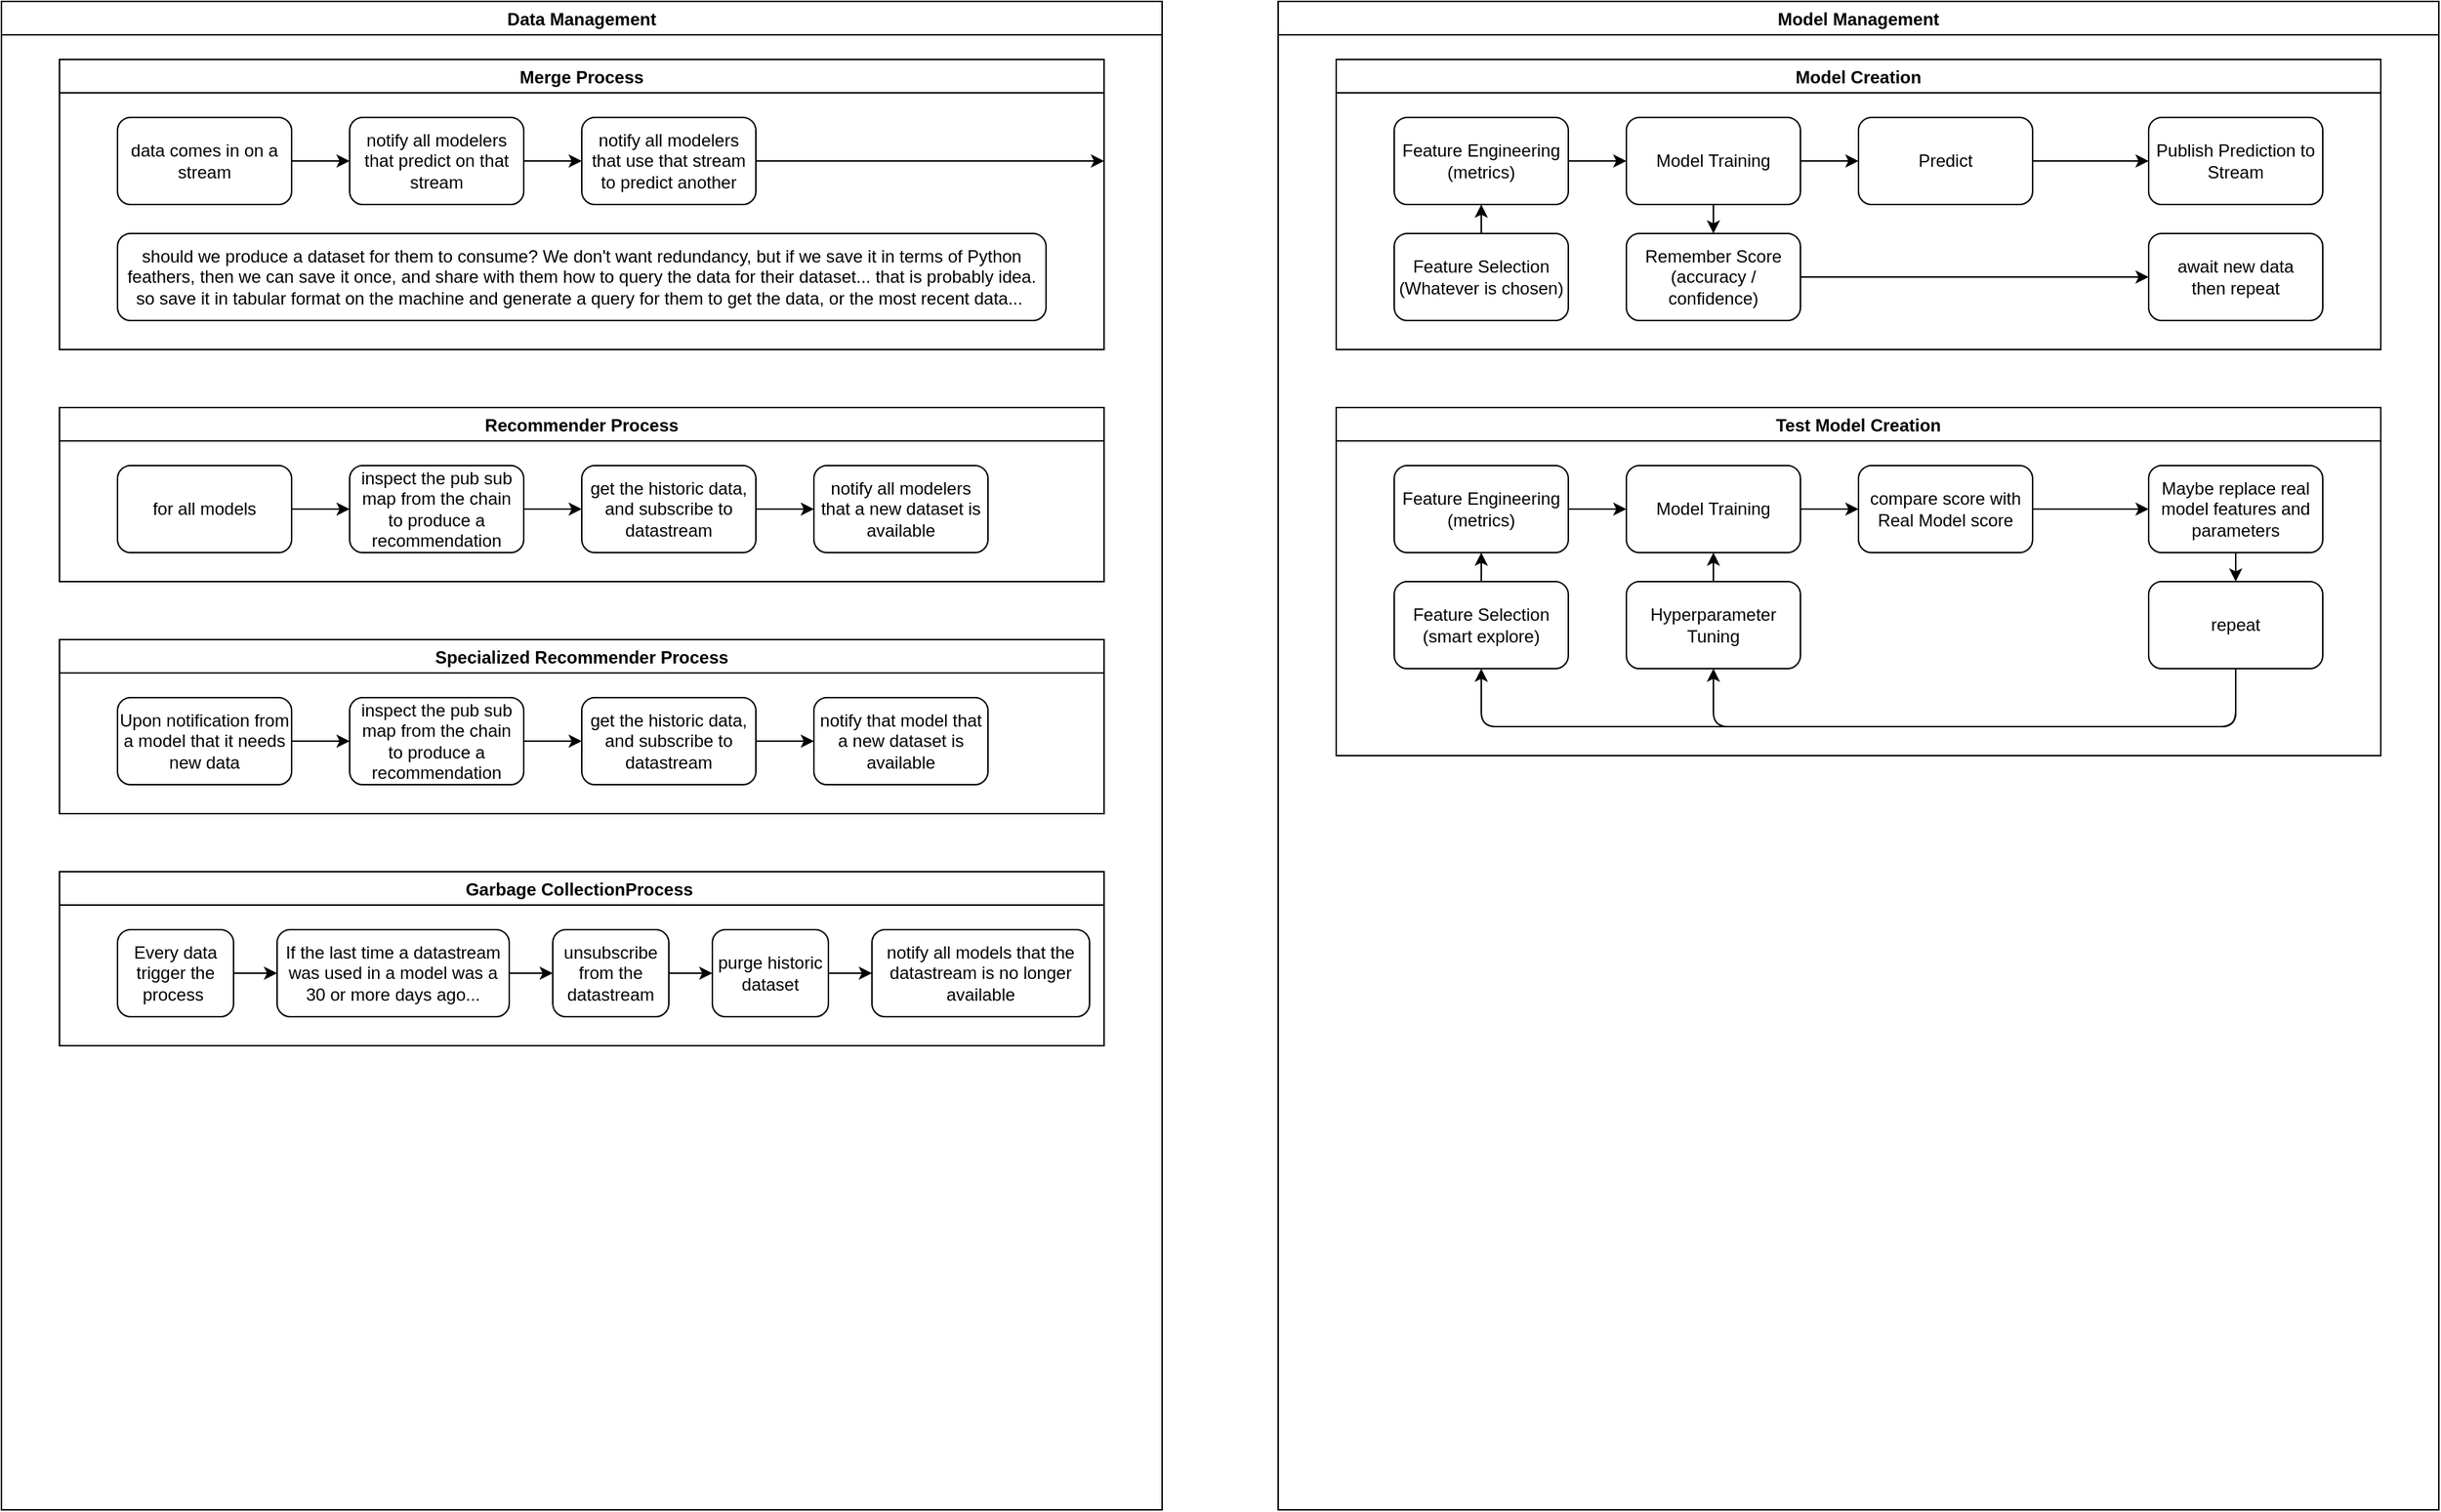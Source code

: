 <mxfile>
    <diagram id="8B1UM-TKubpfmvhL9nei" name="Page-1">
        <mxGraphModel dx="2336" dy="472" grid="1" gridSize="10" guides="1" tooltips="1" connect="1" arrows="1" fold="1" page="1" pageScale="1" pageWidth="850" pageHeight="1100" math="0" shadow="0">
            <root>
                <mxCell id="0"/>
                <mxCell id="1" parent="0"/>
                <mxCell id="18" value="Data Management" style="swimlane;" vertex="1" parent="1">
                    <mxGeometry x="-840" y="40" width="800" height="1040" as="geometry"/>
                </mxCell>
                <mxCell id="56" value="Merge Process" style="swimlane;" vertex="1" parent="18">
                    <mxGeometry x="40" y="40" width="720" height="200" as="geometry">
                        <mxRectangle x="40" y="40" width="120" height="23" as="alternateBounds"/>
                    </mxGeometry>
                </mxCell>
                <mxCell id="57" style="edgeStyle=none;html=1;" edge="1" parent="56" target="63">
                    <mxGeometry relative="1" as="geometry">
                        <mxPoint x="160" y="70" as="sourcePoint"/>
                    </mxGeometry>
                </mxCell>
                <mxCell id="59" style="edgeStyle=none;html=1;entryX=0.5;entryY=1;entryDx=0;entryDy=0;" edge="1" parent="56" source="60">
                    <mxGeometry relative="1" as="geometry">
                        <mxPoint x="100" y="100" as="targetPoint"/>
                    </mxGeometry>
                </mxCell>
                <mxCell id="61" style="edgeStyle=none;html=1;" edge="1" parent="56" target="64">
                    <mxGeometry relative="1" as="geometry">
                        <mxPoint x="320" y="70" as="sourcePoint"/>
                    </mxGeometry>
                </mxCell>
                <mxCell id="62" style="edgeStyle=none;html=1;" edge="1" parent="56" source="63">
                    <mxGeometry relative="1" as="geometry">
                        <mxPoint x="260" y="120" as="targetPoint"/>
                    </mxGeometry>
                </mxCell>
                <mxCell id="65" style="edgeStyle=orthogonalEdgeStyle;html=1;entryX=0;entryY=0.5;entryDx=0;entryDy=0;" edge="1" parent="56" source="66">
                    <mxGeometry relative="1" as="geometry">
                        <mxPoint x="560" y="150" as="targetPoint"/>
                    </mxGeometry>
                </mxCell>
                <mxCell id="68" style="edgeStyle=none;html=1;entryX=0;entryY=0.5;entryDx=0;entryDy=0;" edge="1" parent="56" target="67">
                    <mxGeometry relative="1" as="geometry">
                        <mxPoint x="720" y="70" as="targetPoint"/>
                        <mxPoint x="480" y="70" as="sourcePoint"/>
                    </mxGeometry>
                </mxCell>
                <mxCell id="77" style="edgeStyle=orthogonalEdgeStyle;html=1;entryX=0;entryY=0.5;entryDx=0;entryDy=0;" edge="1" parent="56" source="70" target="75">
                    <mxGeometry relative="1" as="geometry"/>
                </mxCell>
                <mxCell id="70" value="notify all modelers that predict on that stream" style="rounded=1;whiteSpace=wrap;html=1;" vertex="1" parent="56">
                    <mxGeometry x="200" y="40" width="120" height="60" as="geometry"/>
                </mxCell>
                <mxCell id="74" style="edgeStyle=orthogonalEdgeStyle;html=1;" edge="1" parent="56" source="71" target="70">
                    <mxGeometry relative="1" as="geometry"/>
                </mxCell>
                <mxCell id="71" value="data comes in on a stream" style="rounded=1;whiteSpace=wrap;html=1;" vertex="1" parent="56">
                    <mxGeometry x="40" y="40" width="120" height="60" as="geometry"/>
                </mxCell>
                <mxCell id="75" value="notify all modelers that use that stream to predict another" style="rounded=1;whiteSpace=wrap;html=1;" vertex="1" parent="56">
                    <mxGeometry x="360" y="40" width="120" height="60" as="geometry"/>
                </mxCell>
                <mxCell id="78" value="should we produce a dataset for them to consume? We don't want redundancy, but if we save it in terms of Python feathers, then we can save it once, and share with them how to query the data for their dataset... that is probably idea. so save it in tabular format on the machine and generate a query for them to get the data, or the most recent data...&amp;nbsp;" style="rounded=1;whiteSpace=wrap;html=1;" vertex="1" parent="56">
                    <mxGeometry x="40" y="120" width="640" height="60" as="geometry"/>
                </mxCell>
                <mxCell id="79" value="Recommender Process" style="swimlane;" vertex="1" parent="18">
                    <mxGeometry x="40" y="280" width="720" height="120" as="geometry">
                        <mxRectangle x="40" y="40" width="120" height="23" as="alternateBounds"/>
                    </mxGeometry>
                </mxCell>
                <mxCell id="80" style="edgeStyle=none;html=1;" edge="1" parent="79">
                    <mxGeometry relative="1" as="geometry">
                        <mxPoint x="160" y="70" as="sourcePoint"/>
                    </mxGeometry>
                </mxCell>
                <mxCell id="81" style="edgeStyle=none;html=1;entryX=0.5;entryY=1;entryDx=0;entryDy=0;" edge="1" parent="79">
                    <mxGeometry relative="1" as="geometry">
                        <mxPoint x="100" y="100" as="targetPoint"/>
                    </mxGeometry>
                </mxCell>
                <mxCell id="82" style="edgeStyle=none;html=1;" edge="1" parent="79">
                    <mxGeometry relative="1" as="geometry">
                        <mxPoint x="320" y="70" as="sourcePoint"/>
                    </mxGeometry>
                </mxCell>
                <mxCell id="83" style="edgeStyle=none;html=1;" edge="1" parent="79">
                    <mxGeometry relative="1" as="geometry">
                        <mxPoint x="260" y="120" as="targetPoint"/>
                    </mxGeometry>
                </mxCell>
                <mxCell id="84" style="edgeStyle=orthogonalEdgeStyle;html=1;entryX=0;entryY=0.5;entryDx=0;entryDy=0;" edge="1" parent="79">
                    <mxGeometry relative="1" as="geometry">
                        <mxPoint x="560" y="150" as="targetPoint"/>
                    </mxGeometry>
                </mxCell>
                <mxCell id="85" style="edgeStyle=none;html=1;entryX=0;entryY=0.5;entryDx=0;entryDy=0;" edge="1" parent="79" target="92">
                    <mxGeometry relative="1" as="geometry">
                        <mxPoint x="540" y="70" as="targetPoint"/>
                        <mxPoint x="480" y="70" as="sourcePoint"/>
                    </mxGeometry>
                </mxCell>
                <mxCell id="86" style="edgeStyle=orthogonalEdgeStyle;html=1;entryX=0;entryY=0.5;entryDx=0;entryDy=0;" edge="1" parent="79" source="87" target="90">
                    <mxGeometry relative="1" as="geometry"/>
                </mxCell>
                <mxCell id="87" value="inspect the pub sub map from the chain&lt;br&gt;to produce a recommendation" style="rounded=1;whiteSpace=wrap;html=1;" vertex="1" parent="79">
                    <mxGeometry x="200" y="40" width="120" height="60" as="geometry"/>
                </mxCell>
                <mxCell id="88" style="edgeStyle=orthogonalEdgeStyle;html=1;" edge="1" parent="79" source="89" target="87">
                    <mxGeometry relative="1" as="geometry"/>
                </mxCell>
                <mxCell id="89" value="for all models" style="rounded=1;whiteSpace=wrap;html=1;" vertex="1" parent="79">
                    <mxGeometry x="40" y="40" width="120" height="60" as="geometry"/>
                </mxCell>
                <mxCell id="90" value="get the historic data, and subscribe to datastream" style="rounded=1;whiteSpace=wrap;html=1;" vertex="1" parent="79">
                    <mxGeometry x="360" y="40" width="120" height="60" as="geometry"/>
                </mxCell>
                <mxCell id="92" value="notify all modelers that a new dataset is available" style="rounded=1;whiteSpace=wrap;html=1;" vertex="1" parent="79">
                    <mxGeometry x="520" y="40" width="120" height="60" as="geometry"/>
                </mxCell>
                <mxCell id="95" value="Specialized Recommender Process" style="swimlane;" vertex="1" parent="18">
                    <mxGeometry x="40" y="440" width="720" height="120" as="geometry">
                        <mxRectangle x="40" y="40" width="120" height="23" as="alternateBounds"/>
                    </mxGeometry>
                </mxCell>
                <mxCell id="96" style="edgeStyle=none;html=1;" edge="1" parent="95">
                    <mxGeometry relative="1" as="geometry">
                        <mxPoint x="160" y="70" as="sourcePoint"/>
                    </mxGeometry>
                </mxCell>
                <mxCell id="97" style="edgeStyle=none;html=1;entryX=0.5;entryY=1;entryDx=0;entryDy=0;" edge="1" parent="95">
                    <mxGeometry relative="1" as="geometry">
                        <mxPoint x="100" y="100" as="targetPoint"/>
                    </mxGeometry>
                </mxCell>
                <mxCell id="98" style="edgeStyle=none;html=1;" edge="1" parent="95">
                    <mxGeometry relative="1" as="geometry">
                        <mxPoint x="320" y="70" as="sourcePoint"/>
                    </mxGeometry>
                </mxCell>
                <mxCell id="99" style="edgeStyle=none;html=1;" edge="1" parent="95">
                    <mxGeometry relative="1" as="geometry">
                        <mxPoint x="260" y="120" as="targetPoint"/>
                    </mxGeometry>
                </mxCell>
                <mxCell id="100" style="edgeStyle=orthogonalEdgeStyle;html=1;entryX=0;entryY=0.5;entryDx=0;entryDy=0;" edge="1" parent="95">
                    <mxGeometry relative="1" as="geometry">
                        <mxPoint x="560" y="150" as="targetPoint"/>
                    </mxGeometry>
                </mxCell>
                <mxCell id="101" style="edgeStyle=none;html=1;entryX=0;entryY=0.5;entryDx=0;entryDy=0;" edge="1" parent="95" target="108">
                    <mxGeometry relative="1" as="geometry">
                        <mxPoint x="540" y="70" as="targetPoint"/>
                        <mxPoint x="480" y="70" as="sourcePoint"/>
                    </mxGeometry>
                </mxCell>
                <mxCell id="102" style="edgeStyle=orthogonalEdgeStyle;html=1;entryX=0;entryY=0.5;entryDx=0;entryDy=0;" edge="1" parent="95" source="103" target="106">
                    <mxGeometry relative="1" as="geometry"/>
                </mxCell>
                <mxCell id="103" value="inspect the pub sub map from the chain&lt;br&gt;to produce a recommendation" style="rounded=1;whiteSpace=wrap;html=1;" vertex="1" parent="95">
                    <mxGeometry x="200" y="40" width="120" height="60" as="geometry"/>
                </mxCell>
                <mxCell id="104" style="edgeStyle=orthogonalEdgeStyle;html=1;" edge="1" parent="95" source="105" target="103">
                    <mxGeometry relative="1" as="geometry"/>
                </mxCell>
                <mxCell id="105" value="Upon notification from a model that it needs new data" style="rounded=1;whiteSpace=wrap;html=1;" vertex="1" parent="95">
                    <mxGeometry x="40" y="40" width="120" height="60" as="geometry"/>
                </mxCell>
                <mxCell id="106" value="get the historic data, and subscribe to datastream" style="rounded=1;whiteSpace=wrap;html=1;" vertex="1" parent="95">
                    <mxGeometry x="360" y="40" width="120" height="60" as="geometry"/>
                </mxCell>
                <mxCell id="108" value="notify that model that a new dataset is available" style="rounded=1;whiteSpace=wrap;html=1;" vertex="1" parent="95">
                    <mxGeometry x="520" y="40" width="120" height="60" as="geometry"/>
                </mxCell>
                <mxCell id="110" value="Garbage CollectionProcess " style="swimlane;" vertex="1" parent="18">
                    <mxGeometry x="40" y="600" width="720" height="120" as="geometry">
                        <mxRectangle x="40" y="40" width="120" height="23" as="alternateBounds"/>
                    </mxGeometry>
                </mxCell>
                <mxCell id="111" style="edgeStyle=none;html=1;" edge="1" parent="110">
                    <mxGeometry relative="1" as="geometry">
                        <mxPoint x="160" y="70" as="sourcePoint"/>
                    </mxGeometry>
                </mxCell>
                <mxCell id="112" style="edgeStyle=none;html=1;entryX=0.5;entryY=1;entryDx=0;entryDy=0;" edge="1" parent="110">
                    <mxGeometry relative="1" as="geometry">
                        <mxPoint x="100" y="100" as="targetPoint"/>
                    </mxGeometry>
                </mxCell>
                <mxCell id="113" style="edgeStyle=none;html=1;" edge="1" parent="110">
                    <mxGeometry relative="1" as="geometry">
                        <mxPoint x="320" y="70" as="sourcePoint"/>
                    </mxGeometry>
                </mxCell>
                <mxCell id="114" style="edgeStyle=none;html=1;" edge="1" parent="110">
                    <mxGeometry relative="1" as="geometry">
                        <mxPoint x="260" y="120" as="targetPoint"/>
                    </mxGeometry>
                </mxCell>
                <mxCell id="115" style="edgeStyle=orthogonalEdgeStyle;html=1;entryX=0;entryY=0.5;entryDx=0;entryDy=0;" edge="1" parent="110">
                    <mxGeometry relative="1" as="geometry">
                        <mxPoint x="560" y="150" as="targetPoint"/>
                    </mxGeometry>
                </mxCell>
                <mxCell id="117" style="edgeStyle=orthogonalEdgeStyle;html=1;entryX=0;entryY=0.5;entryDx=0;entryDy=0;" edge="1" parent="110" source="118" target="121">
                    <mxGeometry relative="1" as="geometry"/>
                </mxCell>
                <mxCell id="118" value="unsubscribe from the datastream" style="rounded=1;whiteSpace=wrap;html=1;" vertex="1" parent="110">
                    <mxGeometry x="340" y="40" width="80" height="60" as="geometry"/>
                </mxCell>
                <mxCell id="119" style="edgeStyle=orthogonalEdgeStyle;html=1;" edge="1" parent="110" source="120" target="118">
                    <mxGeometry relative="1" as="geometry"/>
                </mxCell>
                <mxCell id="120" value="If the last time a datastream was used in a model was a 30 or more days ago..." style="rounded=1;whiteSpace=wrap;html=1;" vertex="1" parent="110">
                    <mxGeometry x="150" y="40" width="160" height="60" as="geometry"/>
                </mxCell>
                <mxCell id="142" style="edgeStyle=orthogonalEdgeStyle;html=1;entryX=0;entryY=0.5;entryDx=0;entryDy=0;" edge="1" parent="110" source="121" target="123">
                    <mxGeometry relative="1" as="geometry"/>
                </mxCell>
                <mxCell id="121" value="purge historic &lt;br&gt;dataset" style="rounded=1;whiteSpace=wrap;html=1;" vertex="1" parent="110">
                    <mxGeometry x="450" y="40" width="80" height="60" as="geometry"/>
                </mxCell>
                <mxCell id="123" value="notify all models that the datastream is no longer available" style="rounded=1;whiteSpace=wrap;html=1;" vertex="1" parent="110">
                    <mxGeometry x="560" y="40" width="150" height="60" as="geometry"/>
                </mxCell>
                <mxCell id="140" style="edgeStyle=orthogonalEdgeStyle;html=1;" edge="1" parent="110" source="139" target="120">
                    <mxGeometry relative="1" as="geometry"/>
                </mxCell>
                <mxCell id="139" value="Every data trigger the process&amp;nbsp;" style="rounded=1;whiteSpace=wrap;html=1;" vertex="1" parent="110">
                    <mxGeometry x="40" y="40" width="80" height="60" as="geometry"/>
                </mxCell>
                <mxCell id="20" value="Model Management" style="swimlane;" vertex="1" parent="1">
                    <mxGeometry x="40" y="40" width="800" height="1040" as="geometry"/>
                </mxCell>
                <mxCell id="8" style="edgeStyle=none;html=1;" edge="1" parent="20" source="2">
                    <mxGeometry relative="1" as="geometry">
                        <mxPoint x="640" y="938" as="targetPoint"/>
                    </mxGeometry>
                </mxCell>
                <mxCell id="9" style="edgeStyle=none;html=1;" edge="1" parent="20" source="3">
                    <mxGeometry relative="1" as="geometry">
                        <mxPoint x="640" y="902" as="targetPoint"/>
                    </mxGeometry>
                </mxCell>
                <mxCell id="11" style="edgeStyle=none;html=1;" edge="1" parent="20" source="5">
                    <mxGeometry relative="1" as="geometry">
                        <mxPoint x="450" y="950" as="targetPoint"/>
                    </mxGeometry>
                </mxCell>
                <mxCell id="12" style="edgeStyle=none;html=1;entryX=0;entryY=0.5;entryDx=0;entryDy=0;" edge="1" parent="20" source="5">
                    <mxGeometry relative="1" as="geometry">
                        <mxPoint x="440" y="860" as="targetPoint"/>
                    </mxGeometry>
                </mxCell>
                <mxCell id="13" style="edgeStyle=none;html=1;" edge="1" parent="20" source="7">
                    <mxGeometry relative="1" as="geometry">
                        <mxPoint x="240" y="860" as="targetPoint"/>
                    </mxGeometry>
                </mxCell>
                <mxCell id="17" style="edgeStyle=none;html=1;" edge="1" parent="20" source="15">
                    <mxGeometry relative="1" as="geometry">
                        <mxPoint x="500" y="830" as="targetPoint"/>
                    </mxGeometry>
                </mxCell>
                <mxCell id="16" style="edgeStyle=none;html=1;" edge="1" parent="20" source="5">
                    <mxGeometry relative="1" as="geometry">
                        <mxPoint x="450" y="770" as="targetPoint"/>
                    </mxGeometry>
                </mxCell>
                <mxCell id="22" value="Model Creation" style="swimlane;" vertex="1" parent="20">
                    <mxGeometry x="40" y="40" width="720" height="200" as="geometry">
                        <mxRectangle x="40" y="40" width="120" height="23" as="alternateBounds"/>
                    </mxGeometry>
                </mxCell>
                <mxCell id="28" style="edgeStyle=none;html=1;" edge="1" parent="22" source="24" target="26">
                    <mxGeometry relative="1" as="geometry"/>
                </mxCell>
                <mxCell id="24" value="Feature Engineering&lt;br&gt;(metrics)" style="rounded=1;whiteSpace=wrap;html=1;" vertex="1" parent="22">
                    <mxGeometry x="40" y="40" width="120" height="60" as="geometry"/>
                </mxCell>
                <mxCell id="27" style="edgeStyle=none;html=1;entryX=0.5;entryY=1;entryDx=0;entryDy=0;" edge="1" parent="22" source="25" target="24">
                    <mxGeometry relative="1" as="geometry"/>
                </mxCell>
                <mxCell id="25" value="Feature Selection&lt;br&gt;(Whatever is chosen)" style="rounded=1;whiteSpace=wrap;html=1;" vertex="1" parent="22">
                    <mxGeometry x="40" y="120" width="120" height="60" as="geometry"/>
                </mxCell>
                <mxCell id="30" style="edgeStyle=none;html=1;" edge="1" parent="22" source="26" target="29">
                    <mxGeometry relative="1" as="geometry"/>
                </mxCell>
                <mxCell id="32" style="edgeStyle=none;html=1;" edge="1" parent="22" source="26" target="31">
                    <mxGeometry relative="1" as="geometry"/>
                </mxCell>
                <mxCell id="26" value="Model Training" style="rounded=1;whiteSpace=wrap;html=1;" vertex="1" parent="22">
                    <mxGeometry x="200" y="40" width="120" height="60" as="geometry"/>
                </mxCell>
                <mxCell id="29" value="Predict" style="rounded=1;whiteSpace=wrap;html=1;" vertex="1" parent="22">
                    <mxGeometry x="360" y="40" width="120" height="60" as="geometry"/>
                </mxCell>
                <mxCell id="55" style="edgeStyle=orthogonalEdgeStyle;html=1;entryX=0;entryY=0.5;entryDx=0;entryDy=0;" edge="1" parent="22" source="31" target="52">
                    <mxGeometry relative="1" as="geometry"/>
                </mxCell>
                <mxCell id="31" value="Remember Score&lt;br&gt;(accuracy / confidence)" style="rounded=1;whiteSpace=wrap;html=1;" vertex="1" parent="22">
                    <mxGeometry x="200" y="120" width="120" height="60" as="geometry"/>
                </mxCell>
                <mxCell id="53" value="Publish Prediction to Stream" style="rounded=1;whiteSpace=wrap;html=1;" vertex="1" parent="22">
                    <mxGeometry x="560" y="40" width="120" height="60" as="geometry"/>
                </mxCell>
                <mxCell id="33" style="edgeStyle=none;html=1;entryX=0;entryY=0.5;entryDx=0;entryDy=0;" edge="1" parent="22" source="29" target="53">
                    <mxGeometry relative="1" as="geometry">
                        <mxPoint x="720" y="70" as="targetPoint"/>
                    </mxGeometry>
                </mxCell>
                <mxCell id="52" value="await new data&lt;br&gt;then repeat" style="rounded=1;whiteSpace=wrap;html=1;" vertex="1" parent="22">
                    <mxGeometry x="560" y="120" width="120" height="60" as="geometry"/>
                </mxCell>
                <mxCell id="23" value="Test Model Creation" style="swimlane;" vertex="1" parent="20">
                    <mxGeometry x="40" y="280" width="720" height="240" as="geometry"/>
                </mxCell>
                <mxCell id="40" style="edgeStyle=none;html=1;" edge="1" parent="23" source="34" target="36">
                    <mxGeometry relative="1" as="geometry"/>
                </mxCell>
                <mxCell id="34" value="Feature Engineering&lt;br&gt;(metrics)" style="rounded=1;whiteSpace=wrap;html=1;" vertex="1" parent="23">
                    <mxGeometry x="40" y="40" width="120" height="60" as="geometry"/>
                </mxCell>
                <mxCell id="39" style="edgeStyle=none;html=1;entryX=0.5;entryY=1;entryDx=0;entryDy=0;" edge="1" parent="23" source="35" target="34">
                    <mxGeometry relative="1" as="geometry"/>
                </mxCell>
                <mxCell id="35" value="Feature Selection&lt;br&gt;(smart explore)" style="rounded=1;whiteSpace=wrap;html=1;" vertex="1" parent="23">
                    <mxGeometry x="40" y="120" width="120" height="60" as="geometry"/>
                </mxCell>
                <mxCell id="41" style="edgeStyle=none;html=1;" edge="1" parent="23" source="36" target="38">
                    <mxGeometry relative="1" as="geometry"/>
                </mxCell>
                <mxCell id="36" value="Model Training" style="rounded=1;whiteSpace=wrap;html=1;" vertex="1" parent="23">
                    <mxGeometry x="200" y="40" width="120" height="60" as="geometry"/>
                </mxCell>
                <mxCell id="43" style="edgeStyle=none;html=1;entryX=0;entryY=0.5;entryDx=0;entryDy=0;" edge="1" parent="23" source="38" target="42">
                    <mxGeometry relative="1" as="geometry"/>
                </mxCell>
                <mxCell id="38" value="compare score with Real Model score" style="rounded=1;whiteSpace=wrap;html=1;" vertex="1" parent="23">
                    <mxGeometry x="360" y="40" width="120" height="60" as="geometry"/>
                </mxCell>
                <mxCell id="48" style="edgeStyle=none;html=1;" edge="1" parent="23" source="42" target="47">
                    <mxGeometry relative="1" as="geometry"/>
                </mxCell>
                <mxCell id="42" value="Maybe replace real model features and parameters" style="rounded=1;whiteSpace=wrap;html=1;" vertex="1" parent="23">
                    <mxGeometry x="560" y="40" width="120" height="60" as="geometry"/>
                </mxCell>
                <mxCell id="45" style="edgeStyle=none;html=1;" edge="1" parent="23" source="44" target="36">
                    <mxGeometry relative="1" as="geometry"/>
                </mxCell>
                <mxCell id="44" value="Hyperparameter Tuning" style="rounded=1;whiteSpace=wrap;html=1;" vertex="1" parent="23">
                    <mxGeometry x="200" y="120" width="120" height="60" as="geometry"/>
                </mxCell>
                <mxCell id="50" style="edgeStyle=orthogonalEdgeStyle;html=1;entryX=0.5;entryY=1;entryDx=0;entryDy=0;" edge="1" parent="23" source="47" target="35">
                    <mxGeometry relative="1" as="geometry">
                        <Array as="points">
                            <mxPoint x="620" y="220"/>
                            <mxPoint x="100" y="220"/>
                        </Array>
                    </mxGeometry>
                </mxCell>
                <mxCell id="47" value="repeat" style="rounded=1;whiteSpace=wrap;html=1;" vertex="1" parent="23">
                    <mxGeometry x="560" y="120" width="120" height="60" as="geometry"/>
                </mxCell>
                <mxCell id="49" style="edgeStyle=orthogonalEdgeStyle;html=1;entryX=0.5;entryY=1;entryDx=0;entryDy=0;" edge="1" parent="23" source="47" target="44">
                    <mxGeometry relative="1" as="geometry">
                        <mxPoint x="350" y="150" as="targetPoint"/>
                        <Array as="points">
                            <mxPoint x="620" y="220"/>
                            <mxPoint x="260" y="220"/>
                        </Array>
                    </mxGeometry>
                </mxCell>
            </root>
        </mxGraphModel>
    </diagram>
</mxfile>